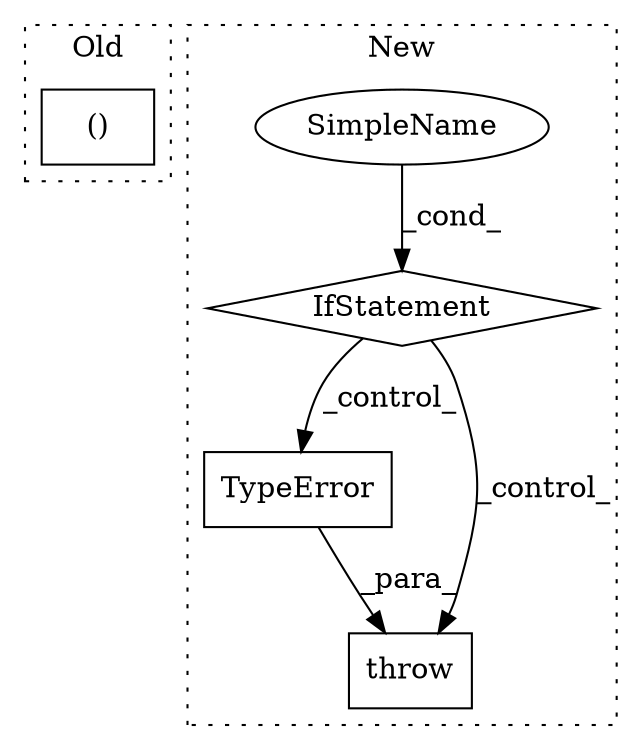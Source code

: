 digraph G {
subgraph cluster0 {
1 [label="()" a="106" s="3177" l="56" shape="box"];
label = "Old";
style="dotted";
}
subgraph cluster1 {
2 [label="TypeError" a="32" s="3077,3175" l="10,1" shape="box"];
3 [label="IfStatement" a="25" s="2937,2965" l="4,2" shape="diamond"];
4 [label="SimpleName" a="42" s="" l="" shape="ellipse"];
5 [label="throw" a="53" s="3071" l="6" shape="box"];
label = "New";
style="dotted";
}
2 -> 5 [label="_para_"];
3 -> 5 [label="_control_"];
3 -> 2 [label="_control_"];
4 -> 3 [label="_cond_"];
}